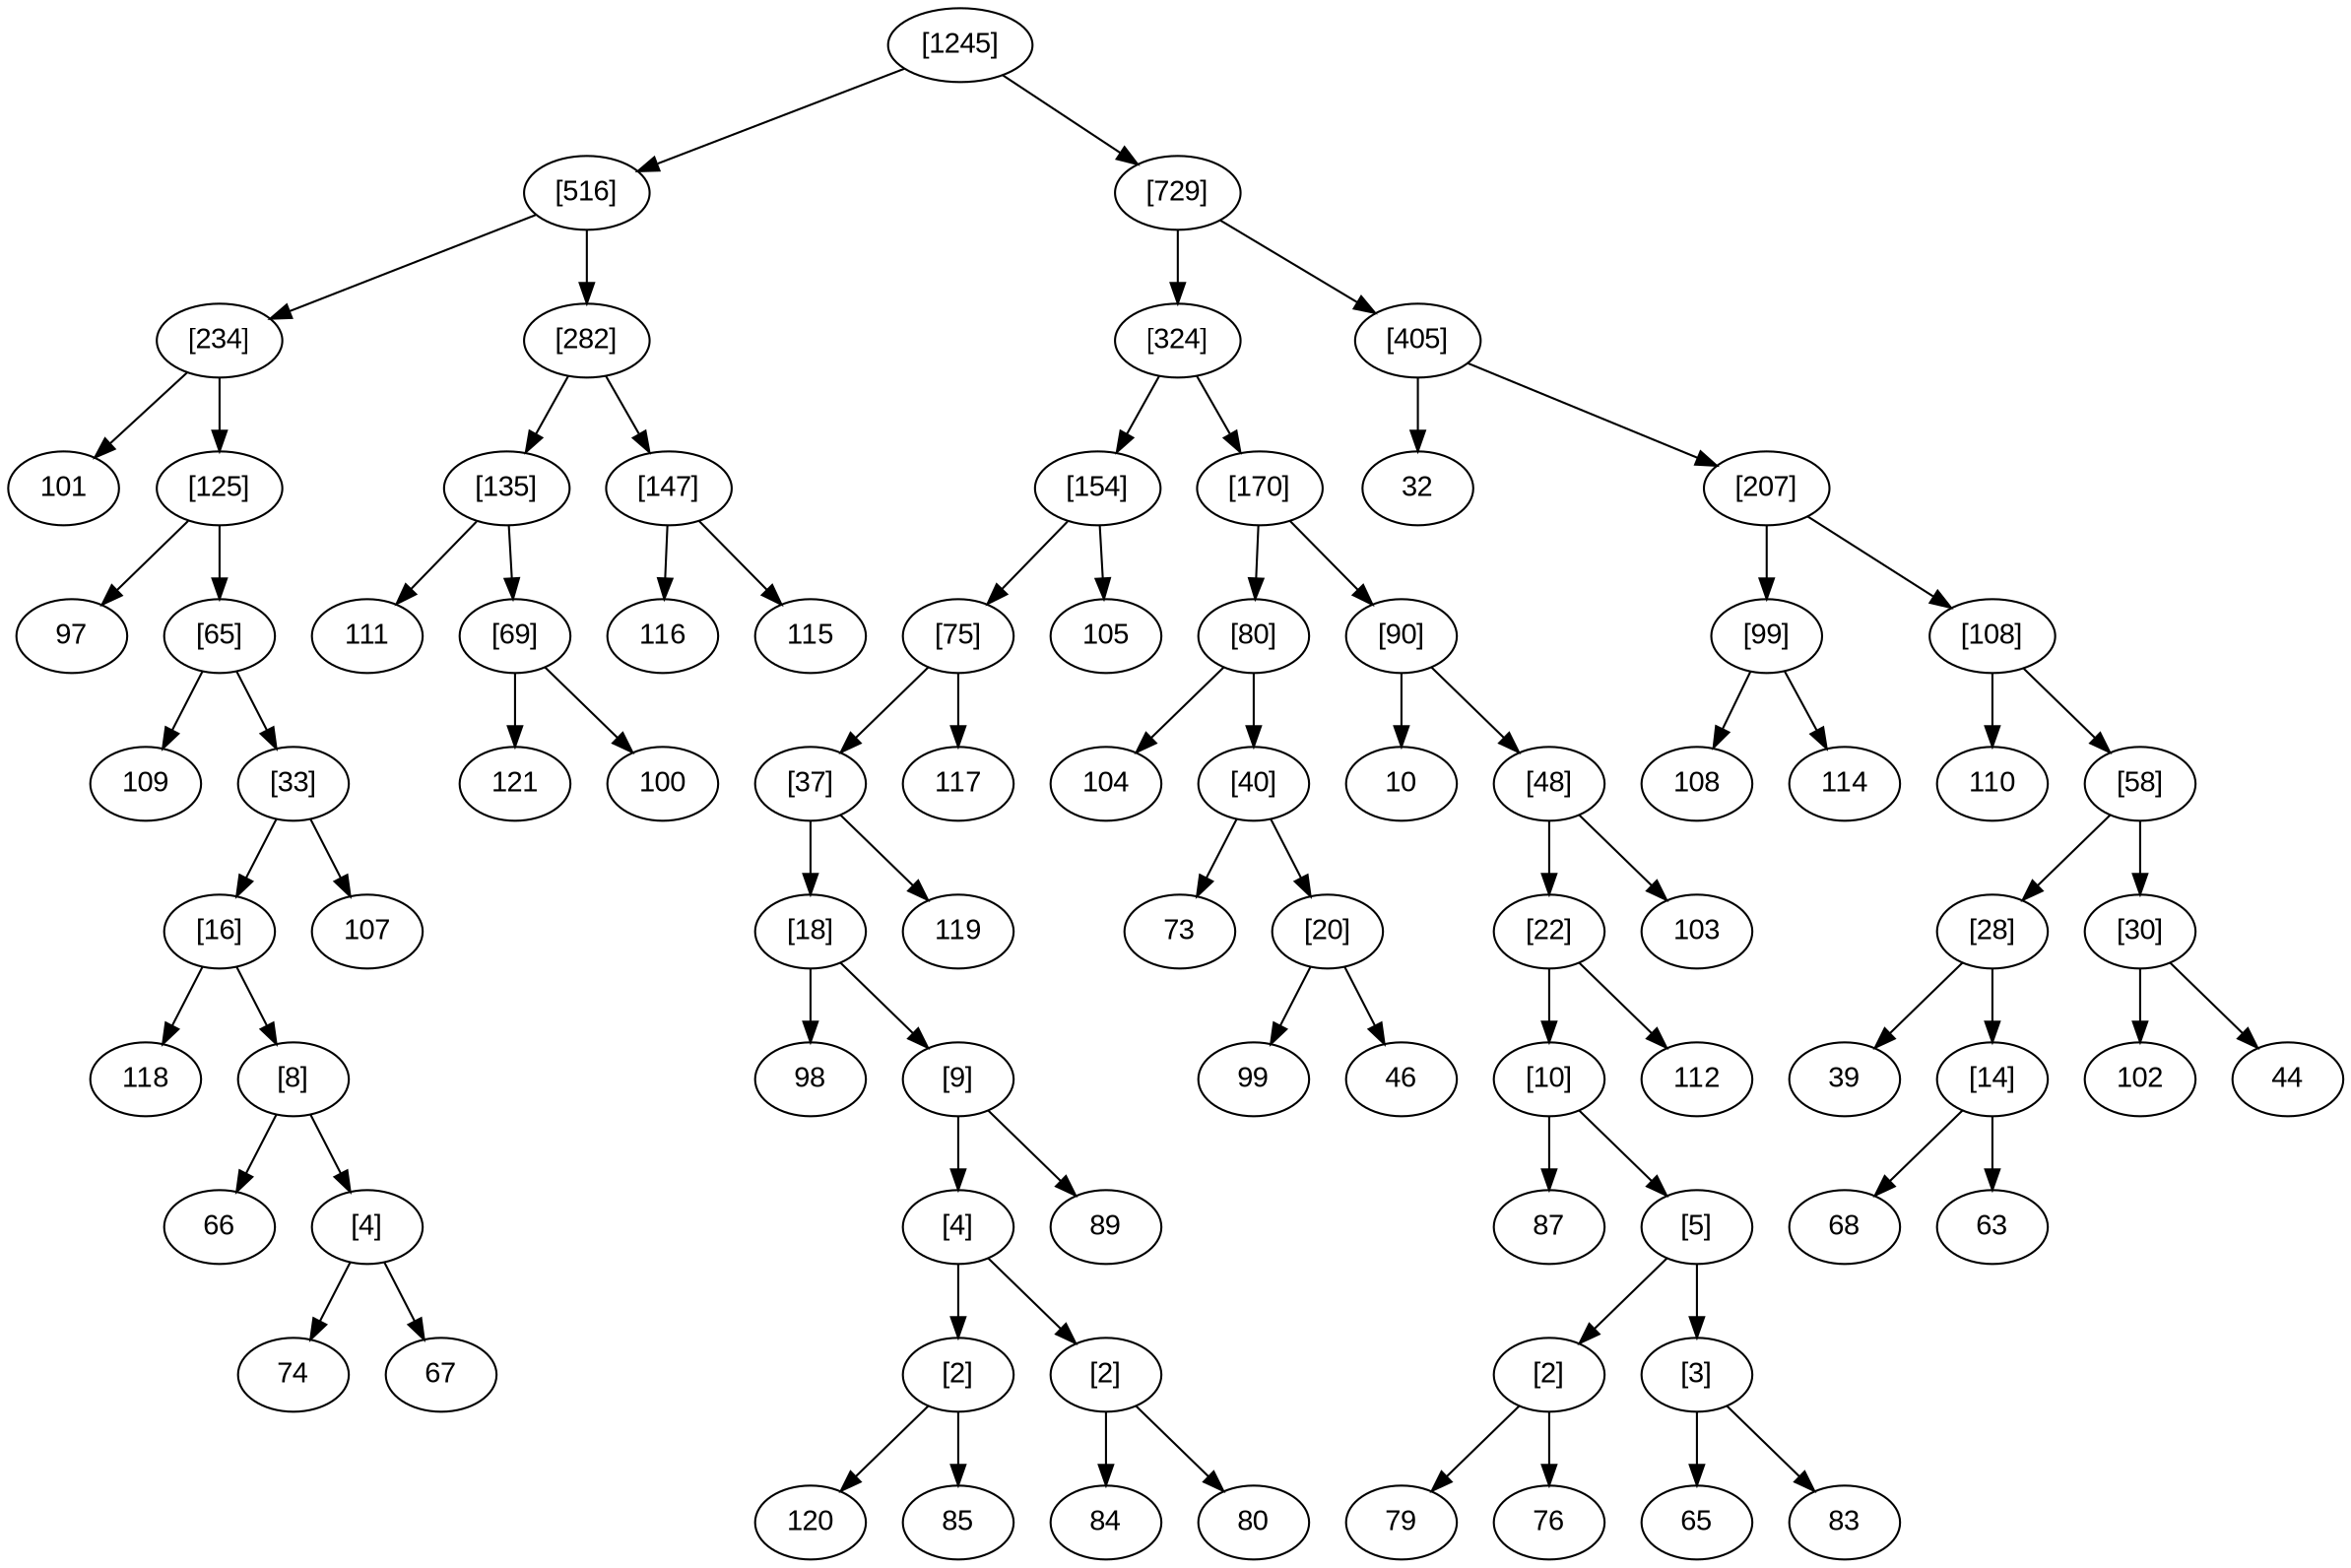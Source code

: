 digraph BST {
	node [fontname="Arial"]
	l6 [ label = "120" ];
	l29 [ label = "85" ];
	l39 [ label = "84" ];
	l8 [ label = "80" ];
	l4 [ label = "79" ];
	l3 [ label = "76" ];
	l40 [ label = "65" ];
	l2 [ label = "83" ];
	l14 [ label = "74" ];
	l22 [ label = "67" ];
	l43 [ label = "[2]" ];
	l44 [ label = "[2]" ];
	l45 [ label = "[2]" ];
	l46 [ label = "[3]" ];
	l19 [ label = "66" ];
	l47 [ label = "[4]" ];
	l48 [ label = "[4]" ];
	l24 [ label = "89" ];
	l37 [ label = "87" ];
	l49 [ label = "[5]" ];
	l17 [ label = "68" ];
	l28 [ label = "63" ];
	l32 [ label = "118" ];
	l50 [ label = "[8]" ];
	l38 [ label = "98" ];
	l51 [ label = "[9]" ];
	l35 [ label = "99" ];
	l13 [ label = "46" ];
	l52 [ label = "[10]" ];
	l41 [ label = "112" ];
	l16 [ label = "39" ];
	l53 [ label = "[14]" ];
	l36 [ label = "102" ];
	l15 [ label = "44" ];
	l54 [ label = "[16]" ];
	l30 [ label = "107" ];
	l55 [ label = "[18]" ];
	l9 [ label = "119" ];
	l12 [ label = "73" ];
	l56 [ label = "[20]" ];
	l57 [ label = "[22]" ];
	l31 [ label = "103" ];
	l58 [ label = "[28]" ];
	l59 [ label = "[30]" ];
	l0 [ label = "109" ];
	l60 [ label = "[33]" ];
	l42 [ label = "121" ];
	l7 [ label = "100" ];
	l61 [ label = "[37]" ];
	l10 [ label = "117" ];
	l18 [ label = "104" ];
	l62 [ label = "[40]" ];
	l27 [ label = "10" ];
	l63 [ label = "[48]" ];
	l26 [ label = "108" ];
	l33 [ label = "114" ];
	l34 [ label = "110" ];
	l64 [ label = "[58]" ];
	l20 [ label = "97" ];
	l65 [ label = "[65]" ];
	l21 [ label = "111" ];
	l66 [ label = "[69]" ];
	l23 [ label = "116" ];
	l1 [ label = "115" ];
	l67 [ label = "[75]" ];
	l25 [ label = "105" ];
	l68 [ label = "[80]" ];
	l69 [ label = "[90]" ];
	l70 [ label = "[99]" ];
	l71 [ label = "[108]" ];
	l11 [ label = "101" ];
	l72 [ label = "[125]" ];
	l73 [ label = "[135]" ];
	l74 [ label = "[147]" ];
	l75 [ label = "[154]" ];
	l76 [ label = "[170]" ];
	l5 [ label = "32" ];
	l77 [ label = "[207]" ];
	l78 [ label = "[234]" ];
	l79 [ label = "[282]" ];
	l80 [ label = "[324]" ];
	l81 [ label = "[405]" ];
	l82 [ label = "[516]" ];
	l83 [ label = "[729]" ];
	l84 [ label = "[1245]" ];
	l43 -> { l6 l29 };
	l44 -> { l39 l8 };
	l45 -> { l4 l3 };
	l46 -> { l40 l2 };
	l47 -> { l14 l22 };
	l48 -> { l43 l44 };
	l49 -> { l45 l46 };
	l50 -> { l19 l47 };
	l51 -> { l48 l24 };
	l52 -> { l37 l49 };
	l53 -> { l17 l28 };
	l54 -> { l32 l50 };
	l55 -> { l38 l51 };
	l56 -> { l35 l13 };
	l57 -> { l52 l41 };
	l58 -> { l16 l53 };
	l59 -> { l36 l15 };
	l60 -> { l54 l30 };
	l61 -> { l55 l9 };
	l62 -> { l12 l56 };
	l63 -> { l57 l31 };
	l64 -> { l58 l59 };
	l65 -> { l0 l60 };
	l66 -> { l42 l7 };
	l67 -> { l61 l10 };
	l68 -> { l18 l62 };
	l69 -> { l27 l63 };
	l70 -> { l26 l33 };
	l71 -> { l34 l64 };
	l72 -> { l20 l65 };
	l73 -> { l21 l66 };
	l74 -> { l23 l1 };
	l75 -> { l67 l25 };
	l76 -> { l68 l69 };
	l77 -> { l70 l71 };
	l78 -> { l11 l72 };
	l79 -> { l73 l74 };
	l80 -> { l75 l76 };
	l81 -> { l5 l77 };
	l82 -> { l78 l79 };
	l83 -> { l80 l81 };
	l84 -> { l82 l83 };
}
